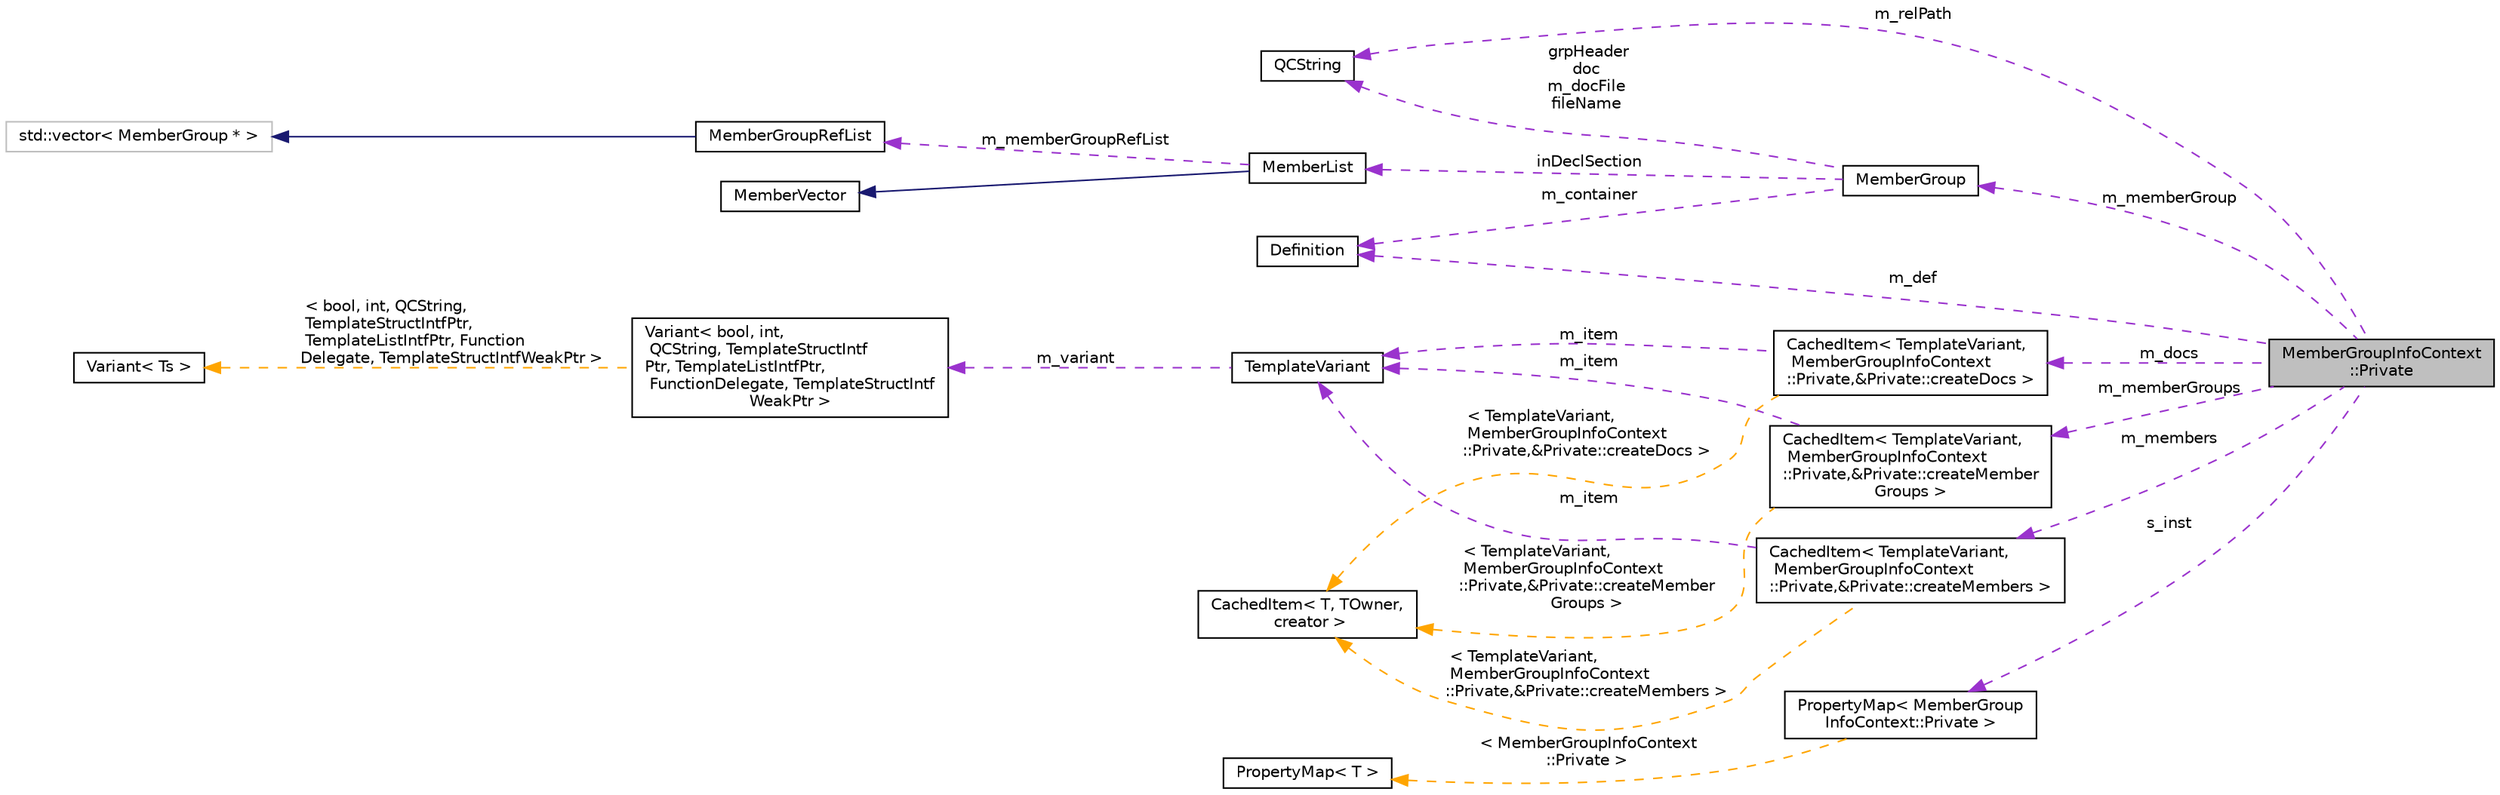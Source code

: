 digraph "MemberGroupInfoContext::Private"
{
 // INTERACTIVE_SVG=YES
 // LATEX_PDF_SIZE
  edge [fontname="Helvetica",fontsize="10",labelfontname="Helvetica",labelfontsize="10"];
  node [fontname="Helvetica",fontsize="10",shape=record];
  rankdir="LR";
  Node1 [label="MemberGroupInfoContext\l::Private",height=0.2,width=0.4,color="black", fillcolor="grey75", style="filled", fontcolor="black",tooltip=" "];
  Node2 -> Node1 [dir="back",color="darkorchid3",fontsize="10",style="dashed",label=" m_memberGroup" ,fontname="Helvetica"];
  Node2 [label="MemberGroup",height=0.2,width=0.4,color="black", fillcolor="white", style="filled",URL="$da/d32/class_member_group.html",tooltip="A class representing a group of members."];
  Node3 -> Node2 [dir="back",color="darkorchid3",fontsize="10",style="dashed",label=" grpHeader\ndoc\nm_docFile\nfileName" ,fontname="Helvetica"];
  Node3 [label="QCString",height=0.2,width=0.4,color="black", fillcolor="white", style="filled",URL="$d9/d45/class_q_c_string.html",tooltip="This is an alternative implementation of QCString."];
  Node4 -> Node2 [dir="back",color="darkorchid3",fontsize="10",style="dashed",label=" inDeclSection" ,fontname="Helvetica"];
  Node4 [label="MemberList",height=0.2,width=0.4,color="black", fillcolor="white", style="filled",URL="$dd/d13/class_member_list.html",tooltip="A list of MemberDef objects as shown in documentation sections."];
  Node5 -> Node4 [dir="back",color="midnightblue",fontsize="10",style="solid",fontname="Helvetica"];
  Node5 [label="MemberVector",height=0.2,width=0.4,color="black", fillcolor="white", style="filled",URL="$d1/d7d/class_member_vector.html",tooltip="A vector of MemberDef object"];
  Node6 -> Node4 [dir="back",color="darkorchid3",fontsize="10",style="dashed",label=" m_memberGroupRefList" ,fontname="Helvetica"];
  Node6 [label="MemberGroupRefList",height=0.2,width=0.4,color="black", fillcolor="white", style="filled",URL="$d4/d15/class_member_group_ref_list.html",tooltip=" "];
  Node7 -> Node6 [dir="back",color="midnightblue",fontsize="10",style="solid",fontname="Helvetica"];
  Node7 [label="std::vector\< MemberGroup * \>",height=0.2,width=0.4,color="grey75", fillcolor="white", style="filled",tooltip=" "];
  Node8 -> Node2 [dir="back",color="darkorchid3",fontsize="10",style="dashed",label=" m_container" ,fontname="Helvetica"];
  Node8 [label="Definition",height=0.2,width=0.4,color="black", fillcolor="white", style="filled",URL="$d5/dcc/class_definition.html",tooltip="The common base class of all entity definitions found in the sources."];
  Node3 -> Node1 [dir="back",color="darkorchid3",fontsize="10",style="dashed",label=" m_relPath" ,fontname="Helvetica"];
  Node8 -> Node1 [dir="back",color="darkorchid3",fontsize="10",style="dashed",label=" m_def" ,fontname="Helvetica"];
  Node9 -> Node1 [dir="back",color="darkorchid3",fontsize="10",style="dashed",label=" m_docs" ,fontname="Helvetica"];
  Node9 [label="CachedItem\< TemplateVariant,\l MemberGroupInfoContext\l::Private,&Private::createDocs \>",height=0.2,width=0.4,color="black", fillcolor="white", style="filled",URL="$d7/dc1/class_cached_item.html",tooltip=" "];
  Node10 -> Node9 [dir="back",color="darkorchid3",fontsize="10",style="dashed",label=" m_item" ,fontname="Helvetica"];
  Node10 [label="TemplateVariant",height=0.2,width=0.4,color="black", fillcolor="white", style="filled",URL="$d1/dba/class_template_variant.html",tooltip="Variant type which can hold one value of a fixed set of types."];
  Node11 -> Node10 [dir="back",color="darkorchid3",fontsize="10",style="dashed",label=" m_variant" ,fontname="Helvetica"];
  Node11 [label="Variant\< bool, int,\l QCString, TemplateStructIntf\lPtr, TemplateListIntfPtr,\l FunctionDelegate, TemplateStructIntf\lWeakPtr \>",height=0.2,width=0.4,color="black", fillcolor="white", style="filled",URL="$de/d1e/struct_variant.html",tooltip=" "];
  Node12 -> Node11 [dir="back",color="orange",fontsize="10",style="dashed",label=" \< bool, int, QCString,\l TemplateStructIntfPtr,\l TemplateListIntfPtr, Function\lDelegate, TemplateStructIntfWeakPtr \>" ,fontname="Helvetica"];
  Node12 [label="Variant\< Ts \>",height=0.2,width=0.4,color="black", fillcolor="white", style="filled",URL="$de/d1e/struct_variant.html",tooltip="Implementation of a variant container (similar to C++17's std::variant)."];
  Node13 -> Node9 [dir="back",color="orange",fontsize="10",style="dashed",label=" \< TemplateVariant,\l MemberGroupInfoContext\l::Private,&Private::createDocs \>" ,fontname="Helvetica"];
  Node13 [label="CachedItem\< T, TOwner,\l creator \>",height=0.2,width=0.4,color="black", fillcolor="white", style="filled",URL="$d7/dc1/class_cached_item.html",tooltip="Wrapper for data that needs to be cached."];
  Node14 -> Node1 [dir="back",color="darkorchid3",fontsize="10",style="dashed",label=" m_members" ,fontname="Helvetica"];
  Node14 [label="CachedItem\< TemplateVariant,\l MemberGroupInfoContext\l::Private,&Private::createMembers \>",height=0.2,width=0.4,color="black", fillcolor="white", style="filled",URL="$d7/dc1/class_cached_item.html",tooltip=" "];
  Node10 -> Node14 [dir="back",color="darkorchid3",fontsize="10",style="dashed",label=" m_item" ,fontname="Helvetica"];
  Node13 -> Node14 [dir="back",color="orange",fontsize="10",style="dashed",label=" \< TemplateVariant,\l MemberGroupInfoContext\l::Private,&Private::createMembers \>" ,fontname="Helvetica"];
  Node15 -> Node1 [dir="back",color="darkorchid3",fontsize="10",style="dashed",label=" m_memberGroups" ,fontname="Helvetica"];
  Node15 [label="CachedItem\< TemplateVariant,\l MemberGroupInfoContext\l::Private,&Private::createMember\lGroups \>",height=0.2,width=0.4,color="black", fillcolor="white", style="filled",URL="$d7/dc1/class_cached_item.html",tooltip=" "];
  Node10 -> Node15 [dir="back",color="darkorchid3",fontsize="10",style="dashed",label=" m_item" ,fontname="Helvetica"];
  Node13 -> Node15 [dir="back",color="orange",fontsize="10",style="dashed",label=" \< TemplateVariant,\l MemberGroupInfoContext\l::Private,&Private::createMember\lGroups \>" ,fontname="Helvetica"];
  Node16 -> Node1 [dir="back",color="darkorchid3",fontsize="10",style="dashed",label=" s_inst" ,fontname="Helvetica"];
  Node16 [label="PropertyMap\< MemberGroup\lInfoContext::Private \>",height=0.2,width=0.4,color="black", fillcolor="white", style="filled",URL="$d5/dbf/class_property_map.html",tooltip=" "];
  Node17 -> Node16 [dir="back",color="orange",fontsize="10",style="dashed",label=" \< MemberGroupInfoContext\l::Private \>" ,fontname="Helvetica"];
  Node17 [label="PropertyMap\< T \>",height=0.2,width=0.4,color="black", fillcolor="white", style="filled",URL="$d5/dbf/class_property_map.html",tooltip="Class representing a mapping of properties and the corresponding getter function."];
}
